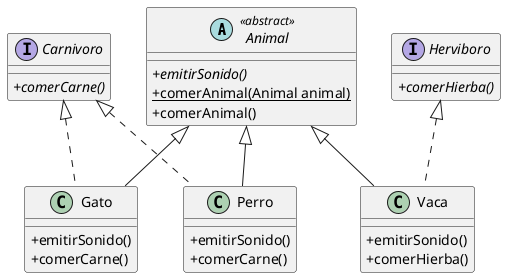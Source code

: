 @startuml Ej3 Animales

skinparam ClassAttributeIconSize 0

abstract class Animal <<abstract>> {
    + {abstract} emitirSonido()
    + {static} comerAnimal(Animal animal)
    + comerAnimal()
}

class Perro {
    + emitirSonido()
    + comerCarne()
}

class Gato {
    + emitirSonido()
    + comerCarne()
}

class Vaca {
    + emitirSonido()
    + comerHierba()
}

interface Carnivoro {
    + {abstract} comerCarne()
}

interface Herviboro {
    + {abstract} comerHierba()
}

Animal <|-- Perro
Animal <|-- Gato 
Animal <|-- Vaca

Carnivoro <|.. Perro 
Carnivoro <|.. Gato 
Herviboro <|.. Vaca

@enduml